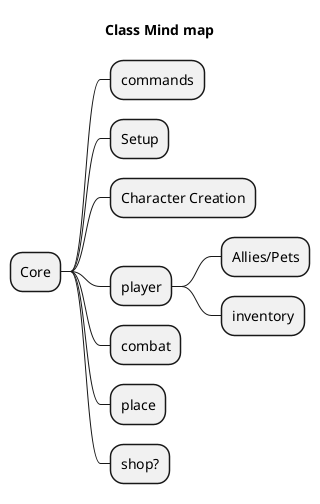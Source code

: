 @startmindmap
'https://plantuml.com/mindmap-diagram

Title Class Mind map
* Core
** commands
** Setup
** Character Creation
** player
*** Allies/Pets
*** inventory
** combat
** place
** shop?

@endmindmap

